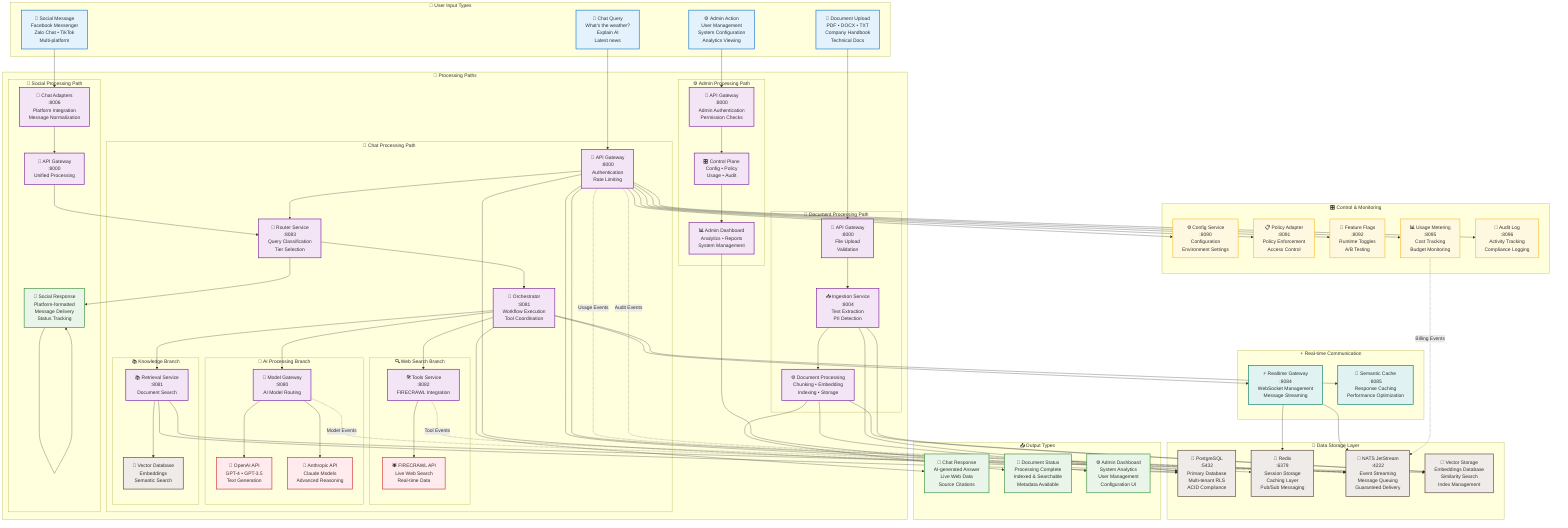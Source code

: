 graph TB
    %% User Input Types
    subgraph "👤 User Input Types"
        ChatQuery["💬 Chat Query<br/>What's the weather?<br/>Explain AI<br/>Latest news"]
        DocumentUpload["📄 Document Upload<br/>PDF • DOCX • TXT<br/>Company Handbook<br/>Technical Docs"]
        SocialMessage["📱 Social Message<br/>Facebook Messenger<br/>Zalo Chat • TikTok<br/>Multi-platform"]
        AdminAction["⚙️ Admin Action<br/>User Management<br/>System Configuration<br/>Analytics Viewing"]
    end

    %% Processing Paths
    subgraph "🔄 Processing Paths"
        subgraph "💬 Chat Processing Path"
            ChatGateway["🚪 API Gateway<br/>:8000<br/>Authentication<br/>Rate Limiting"]
            ChatRouter["🎯 Router Service<br/>:8083<br/>Query Classification<br/>Tier Selection"]
            ChatOrchestrator["🎼 Orchestrator<br/>:8081<br/>Workflow Execution<br/>Tool Coordination"]
            
            subgraph "🔍 Web Search Branch"
                WebTools["🛠️ Tools Service<br/>:8082<br/>FIRECRAWL Integration"]
                WebSearch["🕷️ FIRECRAWL API<br/>Live Web Search<br/>Real-time Data"]
            end
            
            subgraph "🧠 AI Processing Branch"
                AIModel["🤖 Model Gateway<br/>:8080<br/>AI Model Routing"]
                OpenAI["🧠 OpenAI API<br/>GPT-4 • GPT-3.5<br/>Text Generation"]
                Anthropic["🤖 Anthropic API<br/>Claude Models<br/>Advanced Reasoning"]
            end
            
            subgraph "📚 Knowledge Branch"
                Retrieval["📚 Retrieval Service<br/>:8081<br/>Document Search"]
                VectorDB["🧮 Vector Database<br/>Embeddings<br/>Semantic Search"]
            end
        end
        
        subgraph "📄 Document Processing Path"
            DocGateway["🚪 API Gateway<br/>:8000<br/>File Upload<br/>Validation"]
            Ingestion["📥 Ingestion Service<br/>:8004<br/>Text Extraction<br/>PII Detection"]
            DocProcessing["⚙️ Document Processing<br/>Chunking • Embedding<br/>Indexing • Storage"]
        end
        
        subgraph "📱 Social Processing Path"
            SocialAdapter["💬 Chat Adapters<br/>:8006<br/>Platform Integration<br/>Message Normalization"]
            SocialGateway["🚪 API Gateway<br/>:8000<br/>Unified Processing"]
            SocialResponse["📤 Response Routing<br/>Platform-specific<br/>Formatting"]
        end
        
        subgraph "⚙️ Admin Processing Path"
            AdminGateway["🚪 API Gateway<br/>:8000<br/>Admin Authentication<br/>Permission Checks"]
            AdminServices["🎛️ Control Plane<br/>Config • Policy<br/>Usage • Audit"]
            AdminData["📊 Admin Dashboard<br/>Analytics • Reports<br/>System Management"]
        end
    end

    %% Real-time Layer
    subgraph "⚡ Real-time Communication"
        RealtimeGateway["⚡ Realtime Gateway<br/>:8084<br/>WebSocket Management<br/>Message Streaming"]
        SemanticCache["🧠 Semantic Cache<br/>:8085<br/>Response Caching<br/>Performance Optimization"]
    end

    %% Data Storage Layer
    subgraph "💾 Data Storage Layer"
        Postgres["🐘 PostgreSQL<br/>:5432<br/>Primary Database<br/>Multi-tenant RLS<br/>ACID Compliance"]
        Redis["🔴 Redis<br/>:6379<br/>Session Storage<br/>Caching Layer<br/>Pub/Sub Messaging"]
        NATS["📡 NATS JetStream<br/>:4222<br/>Event Streaming<br/>Message Queuing<br/>Guaranteed Delivery"]
        VectorStorage["🧮 Vector Storage<br/>Embeddings Database<br/>Similarity Search<br/>Index Management"]
    end

    %% Control & Monitoring
    subgraph "🎛️ Control & Monitoring"
        ConfigService["⚙️ Config Service<br/>:8090<br/>Configuration<br/>Environment Settings"]
        PolicyAdapter["📋 Policy Adapter<br/>:8091<br/>Policy Enforcement<br/>Access Control"]
        FeatureFlags["🚩 Feature Flags<br/>:8092<br/>Runtime Toggles<br/>A/B Testing"]
        UsageMetering["📊 Usage Metering<br/>:8095<br/>Cost Tracking<br/>Budget Monitoring"]
        AuditLog["📝 Audit Log<br/>:8096<br/>Activity Tracking<br/>Compliance Logging"]
    end

    %% Output Types
    subgraph "📤 Output Types"
        ChatResponse["💬 Chat Response<br/>AI-generated Answer<br/>Live Web Data<br/>Source Citations"]
        DocumentStatus["📄 Document Status<br/>Processing Complete<br/>Indexed & Searchable<br/>Metadata Available"]
        SocialResponse["📱 Social Response<br/>Platform-formatted<br/>Message Delivery<br/>Status Tracking"]
        AdminDashboard["⚙️ Admin Dashboard<br/>System Analytics<br/>User Management<br/>Configuration UI"]
    end

    %% Chat Query Flow
    ChatQuery --> ChatGateway
    ChatGateway --> ChatRouter
    ChatRouter --> ChatOrchestrator
    ChatOrchestrator --> WebTools
    ChatOrchestrator --> AIModel
    ChatOrchestrator --> Retrieval
    
    WebTools --> WebSearch
    AIModel --> OpenAI
    AIModel --> Anthropic
    Retrieval --> VectorDB
    
    ChatOrchestrator --> RealtimeGateway
    ChatOrchestrator --> SemanticCache
    
    %% Document Upload Flow
    DocumentUpload --> DocGateway
    DocGateway --> Ingestion
    Ingestion --> DocProcessing
    DocProcessing --> VectorStorage
    DocProcessing --> Postgres
    
    %% Social Message Flow
    SocialMessage --> SocialAdapter
    SocialAdapter --> SocialGateway
    SocialGateway --> ChatRouter
    ChatRouter --> SocialResponse
    
    %% Admin Action Flow
    AdminAction --> AdminGateway
    AdminGateway --> AdminServices
    AdminServices --> AdminData
    
    %% Control Plane Interactions
    ChatGateway --> ConfigService
    ChatGateway --> PolicyAdapter
    ChatGateway --> FeatureFlags
    ChatGateway --> UsageMetering
    ChatGateway --> AuditLog
    
    %% Data Storage Interactions
    ChatGateway --> Postgres
    ChatGateway --> Redis
    ChatGateway --> NATS
    Retrieval --> Postgres
    Retrieval --> VectorStorage
    RealtimeGateway --> Redis
    RealtimeGateway --> NATS
    Ingestion --> Postgres
    Ingestion --> VectorStorage
    
    %% Final Outputs
    ChatOrchestrator --> ChatResponse
    DocProcessing --> DocumentStatus
    SocialResponse --> SocialResponse
    AdminData --> AdminDashboard
    
    %% Event Publishing
    ChatGateway -.->|"Usage Events"| NATS
    ChatGateway -.->|"Audit Events"| NATS
    AIModel -.->|"Model Events"| NATS
    WebTools -.->|"Tool Events"| NATS
    UsageMetering -.->|"Billing Events"| NATS
    
    %% Styling
    classDef inputType fill:#e3f2fd,stroke:#1976d2,stroke-width:2px
    classDef processingPath fill:#f3e5f5,stroke:#7b1fa2,stroke-width:2px
    classDef realtimeLayer fill:#e0f2f1,stroke:#00796b,stroke-width:2px
    classDef dataStorage fill:#efebe9,stroke:#5d4037,stroke-width:2px
    classDef controlMonitoring fill:#fff8e1,stroke:#fbc02d,stroke-width:2px
    classDef outputType fill:#e8f5e8,stroke:#388e3c,stroke-width:2px
    classDef externalAPI fill:#ffebee,stroke:#d32f2f,stroke-width:2px

    class ChatQuery,DocumentUpload,SocialMessage,AdminAction inputType
    class ChatGateway,ChatRouter,ChatOrchestrator,WebTools,AIModel,Retrieval,DocGateway,Ingestion,DocProcessing,SocialAdapter,SocialGateway,SocialResponse,AdminGateway,AdminServices,AdminData processingPath
    class RealtimeGateway,SemanticCache realtimeLayer
    class Postgres,Redis,NATS,VectorStorage,VectorDB dataStorage
    class ConfigService,PolicyAdapter,FeatureFlags,UsageMetering,AuditLog controlMonitoring
    class ChatResponse,DocumentStatus,SocialResponse,AdminDashboard outputType
    class WebSearch,OpenAI,Anthropic externalAPI